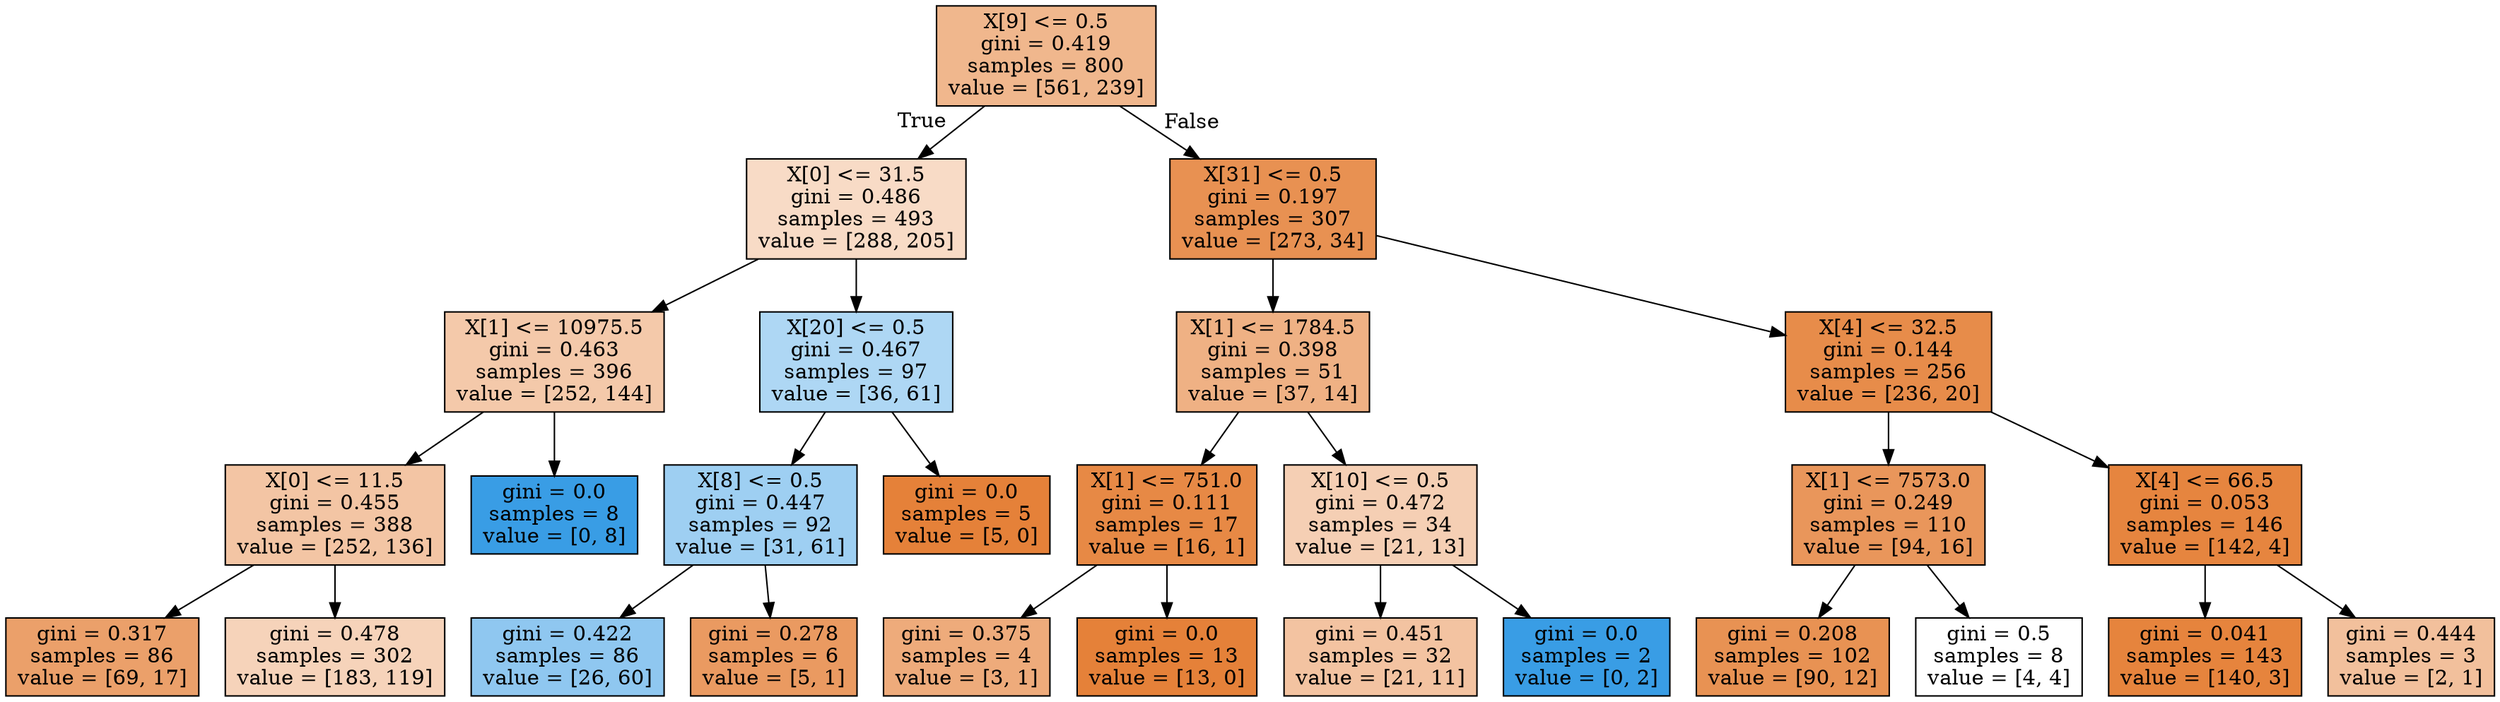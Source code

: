 digraph Tree {
node [shape=box, style="filled", color="black"] ;
0 [label="X[9] <= 0.5\ngini = 0.419\nsamples = 800\nvalue = [561, 239]", fillcolor="#f0b78d"] ;
1 [label="X[0] <= 31.5\ngini = 0.486\nsamples = 493\nvalue = [288, 205]", fillcolor="#f8dbc6"] ;
0 -> 1 [labeldistance=2.5, labelangle=45, headlabel="True"] ;
2 [label="X[1] <= 10975.5\ngini = 0.463\nsamples = 396\nvalue = [252, 144]", fillcolor="#f4c9aa"] ;
1 -> 2 ;
3 [label="X[0] <= 11.5\ngini = 0.455\nsamples = 388\nvalue = [252, 136]", fillcolor="#f3c5a4"] ;
2 -> 3 ;
4 [label="gini = 0.317\nsamples = 86\nvalue = [69, 17]", fillcolor="#eba06a"] ;
3 -> 4 ;
5 [label="gini = 0.478\nsamples = 302\nvalue = [183, 119]", fillcolor="#f6d3ba"] ;
3 -> 5 ;
6 [label="gini = 0.0\nsamples = 8\nvalue = [0, 8]", fillcolor="#399de5"] ;
2 -> 6 ;
7 [label="X[20] <= 0.5\ngini = 0.467\nsamples = 97\nvalue = [36, 61]", fillcolor="#aed7f4"] ;
1 -> 7 ;
8 [label="X[8] <= 0.5\ngini = 0.447\nsamples = 92\nvalue = [31, 61]", fillcolor="#9ecff2"] ;
7 -> 8 ;
9 [label="gini = 0.422\nsamples = 86\nvalue = [26, 60]", fillcolor="#8fc7f0"] ;
8 -> 9 ;
10 [label="gini = 0.278\nsamples = 6\nvalue = [5, 1]", fillcolor="#ea9a61"] ;
8 -> 10 ;
11 [label="gini = 0.0\nsamples = 5\nvalue = [5, 0]", fillcolor="#e58139"] ;
7 -> 11 ;
12 [label="X[31] <= 0.5\ngini = 0.197\nsamples = 307\nvalue = [273, 34]", fillcolor="#e89152"] ;
0 -> 12 [labeldistance=2.5, labelangle=-45, headlabel="False"] ;
13 [label="X[1] <= 1784.5\ngini = 0.398\nsamples = 51\nvalue = [37, 14]", fillcolor="#efb184"] ;
12 -> 13 ;
14 [label="X[1] <= 751.0\ngini = 0.111\nsamples = 17\nvalue = [16, 1]", fillcolor="#e78945"] ;
13 -> 14 ;
15 [label="gini = 0.375\nsamples = 4\nvalue = [3, 1]", fillcolor="#eeab7b"] ;
14 -> 15 ;
16 [label="gini = 0.0\nsamples = 13\nvalue = [13, 0]", fillcolor="#e58139"] ;
14 -> 16 ;
17 [label="X[10] <= 0.5\ngini = 0.472\nsamples = 34\nvalue = [21, 13]", fillcolor="#f5cfb4"] ;
13 -> 17 ;
18 [label="gini = 0.451\nsamples = 32\nvalue = [21, 11]", fillcolor="#f3c3a1"] ;
17 -> 18 ;
19 [label="gini = 0.0\nsamples = 2\nvalue = [0, 2]", fillcolor="#399de5"] ;
17 -> 19 ;
20 [label="X[4] <= 32.5\ngini = 0.144\nsamples = 256\nvalue = [236, 20]", fillcolor="#e78c4a"] ;
12 -> 20 ;
21 [label="X[1] <= 7573.0\ngini = 0.249\nsamples = 110\nvalue = [94, 16]", fillcolor="#e9965b"] ;
20 -> 21 ;
22 [label="gini = 0.208\nsamples = 102\nvalue = [90, 12]", fillcolor="#e89253"] ;
21 -> 22 ;
23 [label="gini = 0.5\nsamples = 8\nvalue = [4, 4]", fillcolor="#ffffff"] ;
21 -> 23 ;
24 [label="X[4] <= 66.5\ngini = 0.053\nsamples = 146\nvalue = [142, 4]", fillcolor="#e6853f"] ;
20 -> 24 ;
25 [label="gini = 0.041\nsamples = 143\nvalue = [140, 3]", fillcolor="#e6843d"] ;
24 -> 25 ;
26 [label="gini = 0.444\nsamples = 3\nvalue = [2, 1]", fillcolor="#f2c09c"] ;
24 -> 26 ;
}